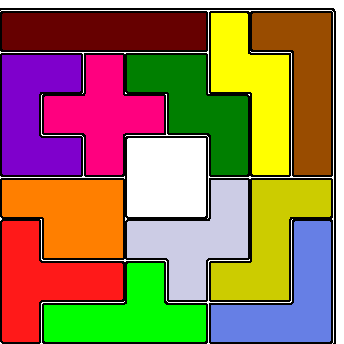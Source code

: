 % illustrations for Dancing Links, color version

% first, data structure stuff:
numeric u; u=.15in;
numeric h; h=34u;
numeric v; v=32u;
newinternal j,k,n;
numeric s[]; s1=s2=s3=s5=s6=2; s4=s7=3;
pair U[],D[],L[],R[];

def databoxes =
 pickup pencircle scaled 1pt;
 draw (0,0)--(h,0)--(h,v)--(0,v)--cycle dashed withdots;
 for i=0 upto 7:
  j:=(3+4i)*u; k:=28u; n:=n+1;
  pickup pencircle scaled 2pt;
  U[n]=(j-.5u,k+1.5u); drawdot U[n];
  D[n]=(j+.5u,k-1.5u); drawdot D[n];
  if i>0:
     label(char(64+i) infont "cmr10",(j,k+.5u));   
     label(char(48+s[i]) infont "cmr10",(j,k-.5u));
  else: label("h" infont "cmmi10",(j-1.6u,k));
  fi
  L[n]=(j-.5u,k-1.5u); drawdot L[n];
  R[n]=(j+.5u,k+1.5u); drawdot R[n];
  pickup pencircle scaled .4pt;
  draw (j-u,k-2u)--(j+u,k-2u)--(j+u,k+2u)--(j-u,k+2u)--cycle;
 endfor
 for t=(15u,23u),(23u,23u),(27u,23u),(7u,19u),(19u,19u),(31u,19u),
      (11u,15u),(15u,15u),(27u,15u),(7u,11u),(19u,11u),(11u,7u),(31u,7u),
      (19u,3u),(23u,3u),(31u,3u):
   n:=n+1;
   pickup pencircle scaled 2pt;
   U[n]=t+(-.5u,+.5u); drawdot U[n];
   D[n]=t+(+.5u,-.5u); drawdot D[n];
   L[n]=t+(-.5u,-.5u); drawdot L[n];
   R[n]=t+(+.5u,+.5u); drawdot R[n];
   pickup pencircle scaled .4pt;
   draw (t+(-u,-u))--(t+(+u,-u))--(t+(+u,+u))--(t+(-u,+u))--cycle;
 endfor
enddef;

def ulink(expr i,j) =
  drawarrow U[i]--(U[i]+(0,u));
  if ypart U[j] > ypart U[i]:
    drawarrow U[i]--(L[j]-(0,.5u));
  else:
    draw U[i]--(xpart U[i],v);
    drawarrow (xpart L[j],0)--(L[j]-(0,.5u));
  fi
enddef;
def dlink(expr i,j) =
  drawarrow D[i]--(D[i]-(0,u));
  if ypart D[j] < ypart D[i]:
    drawarrow D[i]--(R[j]+(0,.5u));
  else:
    draw D[i]--(xpart D[i],0);
    drawarrow (xpart R[j],v)--(R[j]+(0,.5u));
  fi
enddef;
def llink(expr i,j) =
  drawarrow L[i]--(L[i]-(u,0));
  if xpart L[j] < xpart L[i]:
    drawarrow L[i]--(D[j]+(.5u,0));
  else:
    draw L[i]--(0,ypart L[i]);
    drawarrow (h,ypart D[j])--(D[j]+(.5u,0));
  fi
enddef;
def rlink(expr i,j) =
  drawarrow R[i]--(R[i]+(u,0));
  if xpart R[j] > xpart R[i]:
    drawarrow R[i]--(U[j]-(.5u,0));
  else:
    draw R[i]--(h,ypart R[i]);
    drawarrow (0,ypart U[j])--(U[j]-(.5u,0));
  fi
enddef;

beginfig(2)
drawoptions(withcolor (0,.4,0));
databoxes;
for t=(1,2),(2,3),(3,4),(4,5),(5,6),(6,7),(7,8),(8,1),(9,10),(10,11),(11,9),
      (12,13),(13,14),(14,12),(15,16),(16,17),(17,15),(18,19),(19,18),(20,21),
      (21,20),(22,23),(23,24),(24,22):
  rlink(xpart t,ypart t); llink(ypart t,xpart t);
endfor
for t=(2,12),(12,18),(18,2),(3,15),(15,20),(20,3),(4,9),(9,16),(16,4),
      (5,13),(13,19),(19,22),(22,5),(6,10),(10,23),(23,6),(7,11),(11,17),
      (17,7),(8,14),(14,21),(21,24),(24,8):
  dlink(xpart t,ypart t); ulink(ypart t,xpart t);
endfor
endfig;

def ulnk(expr i,j) =
  drawarrow U[i]--(U[i]+(0,u)) withcolor col;
  if ypart U[j] > ypart U[i]:
    draw U[i]--(L[j]-(0,1.5u)) withcolor col;
  else:
    draw U[i]--(xpart U[i],v) withcolor col;
    draw (xpart L[j],0)--(L[j]-(0,1.5u)) withcolor col;
  fi
enddef;
def dlnk(expr i,j) =
  drawarrow D[i]--(D[i]-(0,u)) withcolor col;
  if ypart D[j] < ypart D[i]:
    draw D[i]--(R[j]+(0,1.5u)) withcolor col;
  else:
    draw D[i]--(xpart D[i],0) withcolor col;
    draw (xpart R[j],v)--(R[j]+(0,1.5u)) withcolor col;
  fi
enddef;
def llnk(expr i,j) =
  drawarrow L[i]--(L[i]-(u,0)) withcolor col;
  if xpart L[j] < xpart L[i]:
    draw L[i]--(D[j]+(1.5u,0)) withcolor col;
  else:
    draw L[i]--(0,ypart L[i]) withcolor col;
    draw (h,ypart D[j])--(D[j]+(1.5u,0)) withcolor col;
  fi
enddef;
def rlnk(expr i,j) =
  drawarrow R[i]--(R[i]+(u,0)) withcolor col;
  if xpart R[j] > xpart R[i]:
    draw R[i]--(U[j]-(1.5u,0)) withcolor col;
  else:
    draw R[i]--(h,ypart R[i]) withcolor col;
    draw (0,ypart U[j])--(U[j]-(1.5u,0)) withcolor col;
  fi
enddef;
def bypass(expr a,b) =
  theta:=angle(b-a);
  draw (a-1.5u*dir theta){dir theta}...
       (a-u*dir theta+.5u*dir(theta+90)){dir(theta+90)}...
       (a+1.25u*dir(theta+90)){dir theta}..
       (b+1.25u*dir(theta+90)){dir theta}...
       (b+u*dir theta+.5u*dir(theta+90)){dir(theta-90)}...
       (b+1.5u*dir theta){dir theta} withcolor col;
enddef;
color col;

beginfig(3)
drawoptions(withcolor (0,.4,0));
s4:=1; s7:=2; databoxes;
databoxes;
for t=(3,4),(4,5),(5,6),(6,7),(7,8),(8,1),(9,10),(10,11),(11,9),
      (12,13),(13,14),(14,12),(15,16),(16,17),(17,15),(18,19),(19,18),(20,21),
      (21,20),(22,23),(23,24),(24,22):
  rlink(xpart t,ypart t); llink(ypart t,xpart t);
endfor
for t=(2,12),(12,18),(18,2),(3,15),(15,20),(20,3),(4,9),(9,16),(16,4),
      (22,5),(6,10),(10,23),(23,6),(7,11),(11,17),
      (17,7),(21,24),(24,8):
  dlink(xpart t,ypart t); ulink(ypart t,xpart t);
endfor

col:=(.8,0,0);
rlnk(1,2); rlink(2,3); bypass(U2,R2);
llnk(3,2); llink(2,1); bypass(D2,L2);
ulnk(22,19); ulnk(19,13); ulink(13,5); bypass(L19,U19); bypass(L13,U13);
dlnk(5,13); dlink(13,19); dlink(19,22); bypass(R13,D19);
ulnk(21,14); ulink(14,8); bypass(L14,U14);
dlnk(8,14); dlink(14,21); bypass(R14,D14);
endfig;

beginfig(4)
drawoptions(withcolor (0,.4,0));
s2:=1; s5:=1; s7:=1; databoxes;
databoxes;
for t=(3,4),(6,7),(9,10),(10,11),(11,9),
      (12,13),(13,14),(14,12),(15,16),(16,17),(17,15),(18,19),(19,18),(20,21),
      (21,20),(22,23),(23,24),(24,22):
  rlink(xpart t,ypart t); llink(ypart t,xpart t);
endfor
for t=(2,12),(12,18),(18,2),(3,15),(4,9),(9,16),(16,4),
      (22,5),(6,10),(7,11),(11,17),(17,7):
  dlink(xpart t,ypart t); ulink(ypart t,xpart t);
endfor

rlnk(1,2); rlink(2,3); bypass(U2,R2);
llnk(3,2); llink(2,1); bypass(D2,L2);
ulnk(22,19); ulnk(19,13); ulink(13,5); bypass(L19,U19); bypass(L13,U13);
dlnk(5,13); dlink(13,19); dlink(19,22); bypass(R13,D19);
ulnk(21,14); ulink(14,8); bypass(L14,U14);
dlnk(8,14); dlink(14,21); bypass(R14,D14);

col:=(0,0,.8);
rlnk(4,5); rlink(5,6); bypass(U5,R5);
llnk(6,5); llink(5,4); bypass(D5,L5);
rlnk(7,8); rlink(8,1); bypass(U8,R8);
llnk(1,8); llink(8,7); bypass(D8,L8);
ulnk(3,20); ulink(20,15); bypass(L20,U20);
dlnk(15,20); dlink(20,3); bypass(R20,D20);
ulnk(6,23); ulink(23,10); bypass(L23,U23);
dlnk(10,23); dlink(23,6); bypass(R23,D23);
ulnk(8,24); ulink(24,21); bypass(L24,U24);
dlnk(21,24); dlink(24,8); bypass(R24,D24);
endfig;

% next, polyomino stuff:

def softpath expr p =
 for i=1 upto length p:
  subpath (i-.95,i-.05) of p ..
 endfor cycle
enddef;

def innerpath expr p =
 for i=1 upto length p:
  innerknot i of p--
 endfor cycle
enddef;

vardef innerknot expr i of p =
 pair zz; zz=whatever[point i-1 of p, point i of p]
                 +eps*dir(angle(point i of p - point i-1 of p)+90)
               =whatever[point i of p,point i+1 of p]
                 +eps*dir(angle(point i+1 of p - point i of p)+90);
 if known zz: zz else: (point i of p)
                  + eps*dir(angle(point i+1 of p - point i-1 of p)+90) fi
enddef;

newinternal eps; eps:=.03; % distance to innerknot
newinternal theta; % current direction of path being formed
pair zz; % current point in path being formed
numeric sfactor; sfactor=15; % scale factor

def II = hide(theta:=0; zz:=origin) zz-- enddef; % start a path
def SS = hide(zz:=zz+dir theta) zz-- enddef; % continue in direction theta
def LL = hide(theta:=theta+90) SS enddef; % turn left and continue
def RR = hide(theta:=theta-90) SS enddef; % turn right and continue
def CC = cycle enddef; % end a path

def r = rotated 90 enddef;
def t = transformed transpose enddef;
transform transpose; transpose = identity reflectedabout (origin, (1,1));

def strokeit expr p of z =
  draw (softpath innerpath p) shifted z scaled sfactor
enddef;
def _pathof suffix $ = $.p enddef;
def at = of enddef;
def place text t =
 fillit _pathof t withcolor _colorof t;
 strokeit _pathof t enddef;
def fillit expr p of z =
  fill (softpath innerpath p) shifted z scaled sfactor
enddef;
def _colorof suffix $ = $.c killtext enddef;
def killtext text t = enddef;

vardef makepiece@# (expr hue,shape) =
path @#.p, @#'.p; @#.p=shape; @#'.p=reverse (shape t);
color @#.c, @#'.c; @#.c=@#'.c=hue;
enddef;

makepiece F((.8,.8,.9), II SS LL SS RR LL LL SS LL RR LL LL CC);
makepiece I((.4,0,0), II SS LL SS SS SS SS LL LL SS SS SS CC);
makepiece L((.6,.3,0), II SS SS LL LL RR SS SS LL LL SS SS CC);
makepiece P((1,.5,0), II SS LL RR LL SS LL SS LL SS CC);
makepiece N((1,1,0), II SS LL RR LL SS SS LL LL SS RR LL CC);
makepiece T((1,.1,.1), II SS LL SS RR LL LL SS SS LL LL RR CC);
makepiece U((.5,0,.8), II SS SS SS LL SS LL LL RR RR LL LL CC);
makepiece V((.4,.5,.9), II SS SS SS LL LL SS RR SS LL LL SS CC);
makepiece W((0,.5,0), II SS SS LL LL RR LL RR LL LL SS LL CC);
makepiece X((1,0,.5), II SS LL RR LL LL RR LL LL RR LL LL CC);
makepiece Y((0,1,0), II SS LL SS SS SS LL LL RR LL LL RR CC);
makepiece Z((.8,.8,0), II SS SS LL LL RR SS LL SS LL LL RR CC);

path Y[].p, Y[]'.p;
color Y[].c, Y[]'.c;
Y1.c=(0,.9,0);
Y2.c=(1,1,0);
Y3.c=(0,0,.9);
Y4.c=(.9,0,0);

for i=1 upto 4:
 Y[i].p=Y.p;
 Y[i]'.p=Y'.p;
 Y[i]'.c=Y[i].c;
endfor

beginfig(1)
place F' at (3,2);
place I r at (5,7);
place L r r at (8,8);
place P r r r at (0,4);
place N' r r r at (5,8);
place T r at (3,1);
place U r r r at (0,7);
place V r at (8,0);
place W r r at (5,7);
place X at (2,4);
place Y r r r at (1,1);
place Z' r at (7,1);
path frame; frame = II LL SS SS SS SS SS SS SS RR SS SS SS SS SS SS SS RR
                     SS SS SS SS SS SS SS RR SS SS SS SS SS SS CC;
path iframe; iframe = II SS SS LL SS LL SS LL CC;
draw (softpath innerpath frame) scaled sfactor;
draw (softpath innerpath iframe) shifted (3,3) scaled sfactor;
endfig;

beginfig(61)
place Y2 at (1,8);
place Y3 at (2,10);
place Y1 at (8,9);
place Y3 at (9,4);
place Y3 r at (8,9);
place Y3 r at (7,6);
place Y3 r r at (1,10);
place Y3 r r at (7,5);
place Y1 r r r at (5,1);
place Y2' at (1,14);
place Y2' at (6,14);
place Y1' at (11,14);
place Y3' at (4,12);
place Y2' at (10,12);
place Y2' at (11,9);
place Y4' at (6,8);
place Y4' at (1,4);
place Y4' at (2,1);
place Y1' r at (1,11);
place Y2' r at (1,1);
place Y4' r at (3,6);
place Y1' r at (4,9);
place Y3' r at (10,9);
place Y1' r at (11,6);
place Y1' r at (11,1);
place Y3' r at (13,5);
place Y2' r at (14,2);
place Y4' r r at (8,14);
place Y4' r r at (13,14);
place Y2' r r at (8,11);
place Y4' r r at (14,11);
place Y2' r r at (7,8);
place Y1' r r at (4,6);
place Y3' r r at (5,3);
place Y1' r r at (4,1);
place Y3' r r at (14,1);
place Y2' r r r at (5,6);
place Y1' r r r at (7,8);
place Y2' r r r at (8,6);
place Y4' r r r at (9,4);
place Y2' r r r at (11,8);
place Y4' r r r at (12,5);
place Y3' r r r at (14,14);
place Y4' r r r at (14,9);
place Y1' r r r at (14,4);
path frame; frame = II LL SS SS SS SS SS SS SS SS SS SS SS SS SS SS RR SS SS SS SS SS SS SS SS SS SS SS SS SS SS RR SS SS SS SS SS SS SS SS SS SS SS SS SS SS RR SS SS SS SS SS SS SS SS SS SS SS SS SS CC;
draw (softpath innerpath frame) scaled sfactor;
endfig;

beginfig(62)
place Y4 at (4,3);
place Y2 at (10,9);
place Y2 at (10,4);
place Y3 at (12,10);
place Y4 at (12,5);
place Y4 at (14,10);
place Y1 at (14,5);
place Y2 r at (5,14);
place Y2 r at (10,14);
place Y3 r at (5,12);
place Y3 r at (10,12);
place Y1 r at (8,10);
place Y3 r at (4,9);
place Y2 r at (6,7);
place Y1 r r at (1,4);
place Y3 r r at (3,7);
place Y1 r r at (6,7);
place Y1 r r at (9,8);
place Y3 r r at (10,11);
place Y1 r r at (12,12);
place Y1 r r at (12,7);
place Y2 r r at (14,12);
place Y3 r r at (14,7);
place Y1 r r r at (3,14);
place Y4 r r r at (8,14);
place Y4 r r r at (3,12);
place Y4 r r r at (2,9);
place Y4 r r r at (7,4);
place Y2 r r r at (1,3);
place Y2 r r r at (10,3);
place Y3 r r r at (10,1);
place Y1' at (11,14);
place Y4' at (3,1);
place Y1' r at (1,11);
place Y1' r at (1,5);
place Y3' r at (7,6);
place Y2' r r at (4,11);
place Y3' r r at (9,3);
place Y1' r r at (12,2);
place Y3' r r at (5,1);
place Y2' r r at (10,1);
place Y4' r r r at (1,7);
place Y2' r r r at (7,8);
place Y4' r r r at (8,12);
place Y1' r r r at (14,4);
path frame; frame = II LL SS SS SS SS SS SS SS SS SS SS SS SS SS SS RR SS SS SS SS SS SS SS SS SS SS SS SS SS SS RR SS SS SS SS SS SS SS SS SS SS SS SS SS SS RR SS SS SS SS SS SS SS SS SS SS SS SS SS CC;
draw (softpath innerpath frame) scaled sfactor;
endfig;

beginfig(63)
place Y3 at (12,3);
place Y3 at (14,6);
place Y4 at (14,1);
place Y2 r at (5,14);
place Y3 r at (5,12);
place Y4 r at (8,10);
place Y1 r at (4,9);
place Y3 r at (11,8);
place Y2 r at (6,7);
place Y4 r at (12,3);
place Y1 r r at (1,4);
place Y4 r r at (6,7);
place Y1 r r at (14,8);
place Y4 r r r at (3,14);
place Y1 r r r at (3,12);
place Y2 r r r at (6,10);
place Y3 r r r at (2,9);
place Y2 r r r at (9,8);
place Y2 r r r at (1,3);
place Y1 r r r at (11,1);
place Y1' at (6,14);
place Y1' at (11,14);
place Y4' at (10,12);
place Y3' at (7,11);
place Y4' at (10,9);
place Y4' at (8,6);
place Y2' at (10,2);
place Y3' at (3,1);
place Y3' at (8,1);
place Y1' r at (1,11);
place Y4' r at (1,5);
place Y1' r at (3,3);
place Y1' r at (7,5);
place Y2' r at (8,3);
place Y3' r r at (13,14);
place Y2' r r at (10,13);
place Y2' r r at (4,11);
place Y1' r r at (14,11);
place Y1' r r at (12,5);
place Y1' r r at (9,3);
place Y4' r r at (5,1);
place Y2' r r at (10,1);
place Y3' r r r at (1,7);
place Y3' r r r at (4,7);
place Y2' r r r at (14,14);
path frame; frame = II LL SS SS SS SS SS SS SS SS SS SS SS SS SS SS RR SS SS SS SS SS SS SS SS SS SS SS SS SS SS RR SS SS SS SS SS SS SS SS SS SS SS SS SS SS RR SS SS SS SS SS SS SS SS SS SS SS SS SS CC;
draw (softpath innerpath frame) scaled sfactor;
endfig;

beginfig(64)
place Y1 at (14,11);
place Y1 r r at (1,4);
place Y1' r at (1,11);
place Y1' r r r at (14,4);
path frame; frame = II LL SS SS SS SS SS SS SS SS SS SS SS SS SS SS RR SS SS SS SS SS SS SS SS SS SS SS SS SS SS RR SS SS SS SS SS SS SS SS SS SS SS SS SS SS RR SS SS SS SS SS SS SS SS SS SS SS SS SS CC;
draw (softpath innerpath frame) scaled sfactor;
endfig;

beginfig(10)
place F r r at (2,5);
place F' r r r at (8,5);
place I r at (7,8);
place L r at (5,0);
place L' at (5,0);
place P at (0,6);
place P' r at (10,6);
place N r r at (2,7);
place N' r r r at (8,7);
place T r r r at (5,8);
place U r r at (8,6);
place V r r r at (2,8);
place W r r r at (3,3);
place X at (3,3);
place Y r at (7,6);
place Y' r r r at (6,5);
place Z r at (3,1);
place Z' at (7,1);
path frame; frame = II LL SS SS SS SS SS SS SS SS RR SS SS SS SS SS SS SS SS SS RR SS SS SS SS SS SS SS SS RR SS SS SS SS SS SS SS SS CC;
draw (softpath innerpath frame) scaled sfactor;
endfig;

beginfig(9)
place F at (22,0);
place F' r r at (26,2);
place I r at (29,0);
place L r at (5,0);
place L' r r at (12,3);
place P r at (16,0);
place P' at (8,0);
place N r r r at (18,2);
place N' r r at (5,3);
place T r r r at (27,2);
place U r r r at (5,3);
place V r r r at (0,3);
place W r r at (16,3);
place X at (7,0);
place Y r at (29,2);
place Y' at (18,2);
place Z at (17,0);
place Z' r at (13,0);
path frame; frame = II LL SS SS RR SS SS SS SS SS SS SS SS SS SS SS SS SS SS SS SS SS SS SS SS SS SS SS SS SS SS SS SS SS RR SS SS RR SS SS SS SS SS SS SS SS SS SS SS SS SS SS SS SS SS SS SS SS SS SS SS SS SS SS SS SS CC;
draw (softpath innerpath frame) scaled sfactor;
endfig;

% changes for polysticks
def BB = hide(theta:=theta+180) SS enddef; % turn around and continue
def ST = hide(zz:=zz+dir theta) zz enddef; % go in direction theta and stop
def LT = hide(theta:=theta+90) ST enddef; % turn left and stop
def RT = hide(theta:=theta-90) ST enddef; % turn right and stop

def softerpath expr p =
 subpath (if cycle p: .2 else: .15 fi,
  if point 2 of p = point 0 of p: .85 else: .8 fi) of p
 for i=2 upto length p:
  .. subpath (i-.8,i-if (point i-1 of p=point i+1 of p) or
             (not cycle p and (i=length p)): .15 else: .2 fi) of p
 endfor
 if cycle p: .. cycle fi
enddef;

def strokeit expr p of z =
  draw (softerpath p) shifted z scaled sfactor
enddef;
def place text t =
 strokeit _pathof t withpen pencircle scaled .1sfactor;
 strokeit _pathof t withpen pencircle scaled (.1sfactor-1pt) withcolor _colorof t
enddef;

sfactor:=40;

makepiece F((1,.45,.4), II LL RR BB RR RT); % orange (in 845 puzzle)
makepiece H((0,.9,.1), II LL RR RR BB LL RT); % green
makepiece I((.4,0,.4), II LL SS SS ST);
makepiece J((.9,.9,1), II RR LL LL ST); % white
makepiece L((.35,.4,.45), II BB RR SS ST); % gray
makepiece N((1,1,0), II LL RR LL ST); 
makepiece O((.8,.8,.1), II SS LL LL CC);
makepiece P((.6,.3,.2), II LL RR LL LT); % tan
makepiece R((.6,.15,.7), II LL LL BB LL RT); % purple
makepiece T((.2,0,.7), II SS RR SS BB SS RT);
makepiece U((1,.15,.6), II RR LL SS LT); % pink
makepiece V((0,1,1), II RR SS LL ST);
makepiece W((.8,1,0), II RR LL RR LT); % yellow green
makepiece X((.9,0,0), II SS RR BB RR BB RR BB RT); % red
makepiece Y((.4,.35,.9), II LL SS LL BB LT); % blue
makepiece Z((0,.5,0), II BB RR SS LT);

beginfig(1101)
place F' r r at (5,1);
place H at (-2,1);
place I r at (5,0);
place J at (2,3);
place L at (1,0);
place N' r r r at (4,3);
place O at (4,4);
place P' at (2,1);
place R' r at (1,2);
place T r r r at (5,4);
place U r r r at (1,5);
place V r r at (2,0);
place W at (1,5);
place X at (0,1);
place Y' at (1,5);
place Z' at (2,5);
endfig;

beginfig(1102)
place F' r at (3,2);
place H r r r at (0,5);
place I r at (4,2);
place J at (-2,2);
place L at (1,0);
place N' r at (1,2);
place O at (4,4);
place P' r at (2,2);
place R r r r at (2,1);
place T r r at (3,0);
place U at (3,1);
place V r r r at (4,5);
place W at (3,5);
place X at (0,1);
place Y' r r r at (5,4);
place Z at (5,1);
endfig;

beginfig(1103)
place F' r at (5,1);
place H' r r r at (0,4);
place I r at (4,0);
place J r r r at (1,5);
place L at (-1,1);
place N r r at (1,3);
place O at (4,0);
place P at (3,0);
place R r r at (2,5);
place T at (1,2);
place U r r at (3,4);
place V r r at (5,3);
place W r r r at (4,4);
place X at (0,1);
place Y' r at (4,2);
place Z' r at (2,1);
endfig;

beginfig(1104)
place F' r at (1,2);
place H' r at (3,2);
place I r at (4,2);
place J' at (3,4);
place L at (1,0);
place N at (-2,1);
place O at (4,4);
place P' r r r at (1,5);
place R r r r at (2,1);
place T r r at (3,0);
place U at (3,1);
place V r r r at (2,5);
place W at (3,5);
place X at (0,1);
place Y' r r r at (5,4);
place Z at (5,1);
endfig;

beginfig(1105)
place F r at (5,4);
place H' r r r at (0,5);
place I r at (4,5);
place J' r at (5,3);
place L at (1,0);
place N' r r at (4,1);
place O at (2,3);
place P' at (0,2);
place R' r at (4,0);
place T at (1,2);
place U r at (4,3);
place V r at (3,0);
place W r at (0,3);
place X at (0,1);
place Y at (-1,1);
place Z' r at (2,1);
endfig;

beginfig(131)
place F at (0,2);
place F' r r r at (0,2);
place H at (3,0);
place H' r r r at (3,4);
place R r at (3,3);
place R' r r at (3,1);
place T r r r at (4,3);
place X at (0,2);
place Y r at (4,4);
place Y' r r at (4,0);
endfig;

beginfig(132)
place F at (0,2);
place F' r r r at (0,2);
place H r r at (2,4);
place H' r at (2,0);
place R r r r at (2,1);
place R' at (2,3);
place T r r r at (4,3);
place X at (0,2);
place Y r r r at (1,0);
place Y' at (1,4);
endfig;

beginfig(12)
place O at (0,4);
place T at (1,5);
place J' at (4,4);
place I at (0,0);
place Z at (4,2);
place V r at (2,3);
place Y at (5,2);
place R at (1,2);
place W r r at (3,1);
place P' r at (5,1);
place F r r at (1,2);
place H' at (1,0);
place N r at (3,1);
place X at (3,1);
place U at (3,1);
drawarrow ((2.5,2.5)--(2.8,2.8)) scaled sfactor;
drawarrow ((3.5,3.5)--(3.2,3.2)) scaled sfactor;
endfig;

beginfig(14)
place L r at (3,3);
place Z r at (5,3);
place P r at (7,1);
place J' at (7,2);
place V r at (7,1);
place J r at (9,2);
place P' at (9,1);
place O at (11,2);
place W r at (11,1);
place U r r at (15,1);
place Z' at (15,3);
place N r at (20,0);
place L' at (17,3);
place N' r r at (20,4);
place I at (20,0);
endfig;

beginfig(15)
pickup pencircle scaled .1sfactor;
for i=0 upto 4: for j=4-i upto 5+i:
 draw ((i+.15,j)--(i+.85,j)) scaled sfactor;
 draw ((j,i+.15)--(j,i+.85)) scaled sfactor;
endfor endfor
for i=0 upto 3: for j=4-i upto 5+i:
 draw ((8.85-i,j)--(8.15-i,j)) scaled sfactor;
 draw ((j,8.85-i)--(j,8.15-i)) scaled sfactor;
endfor endfor
endfig;

% changes for polyiamonds
sfactor:=15;
def ll = hide(theta:=theta+60) SS enddef; % turn soft left and continue
def rr = hide(theta:=theta-60) SS enddef; % turn soft right and continue
def LL = hide(theta:=theta+120) SS enddef; % turn hard left and continue
def RR = hide(theta:=theta-120) SS enddef; % turn hard right and continue
def r = rotated 60 enddef;
def place text t =
 fillit _pathof t withcolor _colorof t;
 strokeit _pathof t enddef;
def strokeit expr p of z =
  draw (softpath innerpath p) shifted ((xpart z)*dir 60 + (ypart z,0)) scaled sfactor
enddef;
def fillit expr p of z =
  fill (softpath innerpath p) shifted ((xpart z)*dir 60 + (ypart z,0)) scaled sfactor
enddef;
transform transpose; transpose = identity reflectedabout (origin,right+dir 60);

makepiece A((1,.5,.5), II ll RR LL ll SS LL SS CC); % pink (acc to O'Beirne)
makepiece B((1,1,0), II SS SS LL rr LL SS LL CC); % yellow
makepiece C((1,.35,.5), II ll ll rr ll LL SS ll CC); % dark pink
makepiece D((0,0,.2), II SS ll ll ll ll CC);       % black
makepiece E((1,.65,.7), II SS SS ll LL rr LL rr CC); % light pink
makepiece F((.9,.1,0), II SS ll ll rr LL ll ll CC); % red
makepiece G((0,.5,0), II SS ll LL RR ll LL SS CC); % dark green
makepiece H((.3,1,.3), II SS rr LL ll rr LL ll CC); % light green
makepiece I((.45,.2,.1), II SS ll SS SS LL ll SS CC); % brown
makepiece J((1,.5,.2), II SS ll SS ll LL SS rr CC); % orange
makepiece K((.3,.3,1), II SS LL RR LL SS LL SS CC); % light blue
makepiece L((.1,0,.5), II SS SS LL rr ll LL SS CC); % dark blue

path frame; frame = II SS ll rr ll rr ll ll rr ll rr ll ll rr ll rr ll ll rr ll rr ll ll rr ll rr ll ll rr ll CC;
beginfig(80)
place A r r r r r at (7,3);
place B r at (3,9);
place C r r at (7,4);
place D at (4,5);
place E r r at (1,7);
place F at (5,1);
place F' at (9,2);
place G r at (2,10);
place G' r at (6,2);
place H at (2,3);
place H' r r r at (7,8);
place I r at (1,9);
place I' r r at (1,9);
place J r at (0,8);
place J' at (8,1);
place K r r r r at (5,3);
place K' r r r r r at (7,5);
place L r r r at (5,3);
place L' at (7,5);
draw (softpath innerpath reverse frame) shifted (7 right) scaled sfactor;
currentpicture:=currentpicture rotated -30;
endfig;

beginfig(81)
place A r r at (6,3);
place B r r at (4,7);
place C r r r r r at (6,2);
place D at (5,4);
place E at (2,3);
place F r r at (9,4);
place F' r at (6,1);
place G r r r at (9,4);
place G' r r at (3,5);
place H r r r r r at (5,1);
place H' r r at (7,7);
place I r r at (3,10);
place I' r at (0,7);
place J at (1,5);
place J' r r r at (5,9);
place K r r r at (8,7);
place K' at (6,5);
place L r r r r r at (3,7);
place L' r r r r at (3,7);
draw (softpath innerpath reverse frame) shifted (7 right) scaled sfactor;
currentpicture:=currentpicture rotated -30;
endfig;

beginfig(82)
place A at (4,6);
place B r at (0,7);
place C r at (8,6);
place D at (6,4);
place E r r r r r at (6,3);
place F r at (1,5);
place F' r at (1,9);
place G at (4,2);
place G' r r at (4,9);
place H r r r r at (5,3);
place H' r r r r at (5,7);
place I at (5,2);
place I' r r at (5,8);
place J at (2,6);
place J' r r at (3,6);
place K r r r r r at (7,0);
place K' r r r at (7,8);
place L r r at (8,4);
place L' r r r r at (3,7);
draw (softpath innerpath reverse frame) shifted (7 right) scaled sfactor;
currentpicture:=currentpicture rotated 90;
endfig;

beginfig(83)
place A r r r r at (4,7);
place B r r at (5,6);
place C r r r r at (2,4);
place D at (6,3);
place E r at (2,6);
place F r r at (9,4);
place F' r at (6,1);
place G r r at (4,4);
place G' r at (6,6);
place H r r at (4,8);
place H' r r r r at (3,7);
place I r at (5,6);
place I' r r at (4,5);
place J r r r at (4,7);
place J' r r r at (3,5);
place K at (4,2);
place K' r r r at (8,6);
place L at (5,7);
place L' r r r r r at (5,7);
draw (softpath innerpath reverse frame) shifted (7 right) scaled sfactor;
currentpicture:=currentpicture rotated -30;
endfig;

beginfig(84)
place A r r r r at (6,4);
place B r at (2,6);
place C r r r r at (3,2);
place D at (7,3);
place E r r r r at (9,1);
place F r r r r at (9,5);
place F' at (9,2);
place G r r r r at (7,6);
place G' r r r r at (8,5);
place H r r r at (5,9);
place H' r r r at (7,4);
place I r at (3,8);
place I' r r at (0,8);
place J r r r r at (8,0);
place J' r r r at (3,10);
place K r r r at (6,3);
place K' r r r r at (4,7);
place L r r r r r at (2,6);
place L' r r at (3,4);
draw (softpath innerpath reverse frame) shifted (7 right) scaled sfactor;
currentpicture:=currentpicture rotated 30;
endfig;

beginfig(85)
place A r r at (4,4);
place B r at (6,7);
place C r r r r r at (0,7);
place D at (7,2);
place E r at (4,4);
place F at (7,3);
place F' at (7,0);
place G r r at (3,7);
place G' r at (3,7);
place H r r r at (9,5);
place H' r r at (5,3);
place I r r at (6,7);
place I' at (2,7);
place J at (5,7);
place J' r r r at (3,5);
place K at (3,5);
place K' r r r at (5,7);
place L at (3,8);
place L' r r r at (2,7);
draw (softpath innerpath reverse frame) shifted (7 right) scaled sfactor;
currentpicture:=currentpicture rotated -30;
endfig;

beginfig(86)
place A at (6,5);
place B at (6,3);
place C at (4,9);
place D at (8,3);
place E r at (1,8);
place F at (5,1);
place F' r r r r r at (5,1);
place G at (0,7);
place G' r r r r r at (5,3);
place H r r r r r at (4,4);
place H' r r r at (6,5);
place I r at (2,10);
place I' r at (4,3);
place J r r r at (9,2);
place J' r r at (1,6);
place K r r at (6,7);
place K' r r r at (4,8);
place L r at (6,7);
place L' r r r r at (4,8);
draw (softpath innerpath reverse frame) shifted (7 right) scaled sfactor;
currentpicture:=currentpicture rotated 90;
endfig;

beginfig(71)
place A r at (4,3);
place B r r r r r at (3,3);
place C r r r r at (6,2);
place D at (1,9);
place E r r r r r at (4,4);
place F' at (1,6);
place G' at (1,5);
place H' r r r r r at (3,6);
place I' r r at (3,9);
place J r at (3,7);
place K' r at (3,3);
place L r r at (0,12);
path frame; frame = II SS SS SS SS SS SS LL SS SS SS SS SS ll SS SS SS SS SS LL SS SS SS SS CC;
draw (softpath innerpath reverse frame) shifted (6 right) scaled sfactor;
currentpicture:=currentpicture rotated 30;
endfig;

beginfig(72)
path frame; frame = II SS SS SS SS SS SS SS SS SS RR SS LL SS SS ll SS SS ll SS SS ll SS SS LL SS RR SS SS SS SS SS SS SS SS LL CC;
draw (softpath innerpath reverse frame) scaled sfactor;
currentpicture:=currentpicture rotated 180;
endfig;

beginfig(73)
place A r at (4,4);
place B r r at (5,7);
place C r r at (4,4);
place D at (1,7);
place E r at (3,5);
place F' r at (5,4);
place G r r r at (5,7);
place H' r r r r at (5,5);
place I' at (0,5);
place J r at (3,3);
place K r r r r at (3,4);
place L r r r r r at (8,1);
path frame; frame = II SS SS SS RR SS LL SS SS ll SS SS SS ll SS SS SS ll SS SS LL SS RR SS SS LL SS rr CC;
draw (softpath innerpath reverse frame) shifted (2 dir 60 + 2 right) scaled sfactor;
currentpicture:=currentpicture rotated -90;
endfig;

beginfig(74)
place A r r at (1,9);
place B at (2,4);
place C r r r r at (8,3);
place D at (2,6);
place E r at (2,8);
place F' r r r r r at (7,4);
place G r r r r at (6,6);
place H' r r r at (6,5);
place I at (1,8);
place J' at (4,2);
place K r r at (3,4);
place L r r r r r at (6,0);
path frame; frame = II SS SS SS SS SS RR SS LL SS ll SS SS SS ll SS SS SS ll SS LL SS RR SS SS SS SS LL SS rr CC;
draw (softpath innerpath reverse frame) shifted (2 dir 60 + 2 right) scaled sfactor;
currentpicture:=currentpicture rotated 90;
endfig;

beginfig(75)
place A r r at (1,9);
place B at (2,1);
place C r r r at (5,9);
place D at (2,3);
place E r r r at (6,8);
place F at (2,9);
place G r r at (1,11);
place H r r r r r at (4,3);
place I' at (2,5);
place J' r r r at (4,8);
place K r at (4,7);
place L at (1,8);
path frame; frame = II SS SS SS SS SS SS RR SS LL SS SS SS ll SS SS ll SS SS ll SS SS SS LL SS RR SS SS SS SS SS LL CC;
draw (softpath innerpath frame) shifted (2 dir 60 + right) scaled sfactor;
endfig;


% finally, the queens problem:
numeric u; u=20pt;
numeric r[],f[];
labeloffset:=5bp;
def queengrid =
 for i=0 upto 8:
  draw (0,i*u)--(8u,i*u);
  draw (i*u,0)--(i*u,8u);
  if i<8:
   label.lft(("R"&char(48+i)) infont "cmr10",(0,(i+.5)*u));
   if r[i]>=0: label.rt(char(48+r[i]) infont "cmr10",(8u,(i+.5)*u)); fi
   label.top(("F"&char(48+i)) infont "cmr10",((i+.5)*u,8u));
   if f[i]>=0: label.bot(char(48+f[i]) infont "cmr10",((i+.5)*u,0)); fi
  fi
 endfor
enddef;
def queen(expr i,j)=
 label("q" infont "chess20" scaled .75,((i+.5)*u,(j+.5)*u)) withcolor (1,0,0)
enddef;
def ex(expr i,j)=
 label(char 2 infont "cmsy10",((i+.5)*u,(j+.5)*u)) withcolor (0,.5,0)
enddef;

beginfig(160)
for i=0 upto 7: r[i]=f[i]=8; endfor
queengrid;
drawarrow (9.1u,4.5u)--(8.6u,4.5u);
endfig;

beginfig(161)
r0:=6; r1:=6; r2:=6; r3:=6; r4:=-1; r5:=6; r6:=6; r7:=6;
f0:=7; f1:=7; f2:=7; f3:=6; f4:=5; f5:=5; f6:=5; f7:=-1;
queengrid;
queen(7,4);
for t=(4,7),(5,6),(6,5),(6,3),(5,2),(4,1),(3,0),(0,4),(1,4),(2,4),(3,4),
      (4,4),(5,4),(6,4),(7,7),(7,6),(7,5),(7,3),(7,2),(7,1),(7,0):
 ex(xpart t,ypart t);
endfor
drawarrow (4.5u,-1.25u)--(4.5u,-.75u);
endfig;

beginfig(162)
r0:=5; r1:=5; r2:=4; r3:=4; r5:=-1; r6:=4; r7:=4;
f0:=5; f1:=5; f2:=4; f3:=4; f4:=-1; f5:=4; f6:=4;
queengrid;
queen(7,4); queen(4,5);
for t=(4,7),(5,6),(6,5),(6,3),(5,2),(4,1),(3,0),(0,4),(1,4),(2,4),(3,4),
      (4,4),(5,4),(6,4),(7,7),(7,6),(7,5),(7,3),(7,2),(7,1),(7,0),
      (0,5),(1,5),(2,5),(3,5),(5,5),(4,7),(4,6),(4,4),(4,3),(4,2),
      (4,0),(0,1),(1,2),(2,3),(6,7),(2,7),(3,6):
 ex(xpart t,ypart t);
endfor
drawarrow (9.1u,3.5u)--(8.6u,3.5u);
endfig;

beginfig(163)
r0:=3; r1:=3; r2:=3; r3:=-1; r6:=3; r7:=2;
f0:=4; f1:=3; f2:=2; f3:=2; f5:=-1; f6:=3;
queengrid;
queen(7,4); queen(4,5); queen(5,3);
for t=(4,7),(5,6),(6,5),(6,3),(5,2),(4,1),(3,0),(0,4),(1,4),(2,4),(3,4),
      (4,4),(5,4),(6,4),(7,7),(7,6),(7,5),(7,3),(7,2),(7,1),(7,0),
      (0,5),(1,5),(2,5),(3,5),(5,5),(4,7),(4,6),(4,4),(4,3),(4,2),
      (4,0),(0,1),(1,2),(2,3),(6,7),(2,7),(3,6),
      (0,3),(1,3),(3,3),(5,7),(5,1),(5,0),(2,0),
      (3,1),(6,2),(2,6),(1,7): 
 ex(xpart t,ypart t);
endfor
drawarrow (3.5u,-1.25u)--(3.5u,-.75u);
endfig;

bye.
